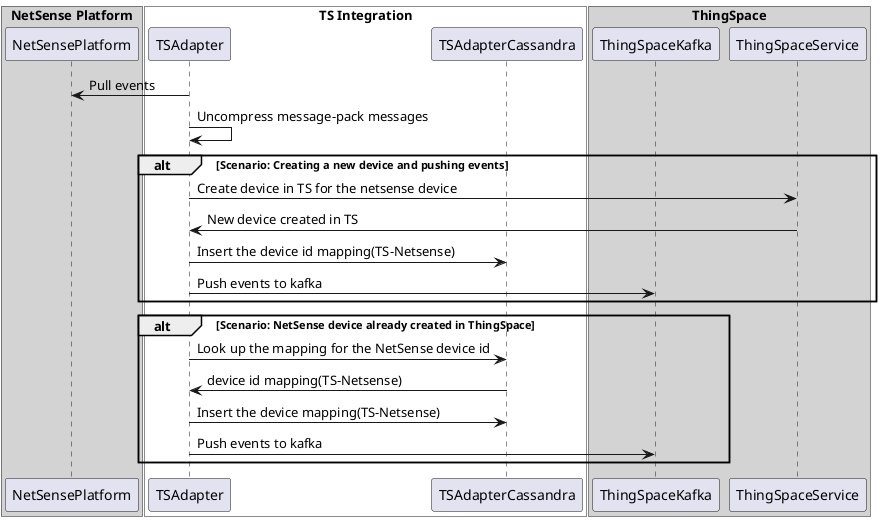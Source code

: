 @startuml
    box  "NetSense Platform" #LightGrey
    participant NetSensePlatform
    end box

    box "TS Integration" #white
       participant TSAdapter
       participant TSAdapterCassandra
    end box

    box "ThingSpace" #LightGrey
       participant ThingSpaceKafka
       participant ThingSpaceService
    end box

    TSAdapter -> NetSensePlatform: Pull events
    TSAdapter -> TSAdapter: Uncompress message-pack messages

    alt Scenario: Creating a new device and pushing events
    TSAdapter -> ThingSpaceService: Create device in TS for the netsense device
    ThingSpaceService -> TSAdapter: New device created in TS
    TSAdapter -> TSAdapterCassandra: Insert the device id mapping(TS-Netsense)
    TSAdapter -> ThingSpaceKafka: Push events to kafka
    end

    alt Scenario: NetSense device already created in ThingSpace
    TSAdapter -> TSAdapterCassandra: Look up the mapping for the NetSense device id
    TSAdapterCassandra -> TSAdapter: device id mapping(TS-Netsense)
    TSAdapter -> TSAdapterCassandra: Insert the device mapping(TS-Netsense)
    TSAdapter -> ThingSpaceKafka: Push events to kafka
    end


@enduml
